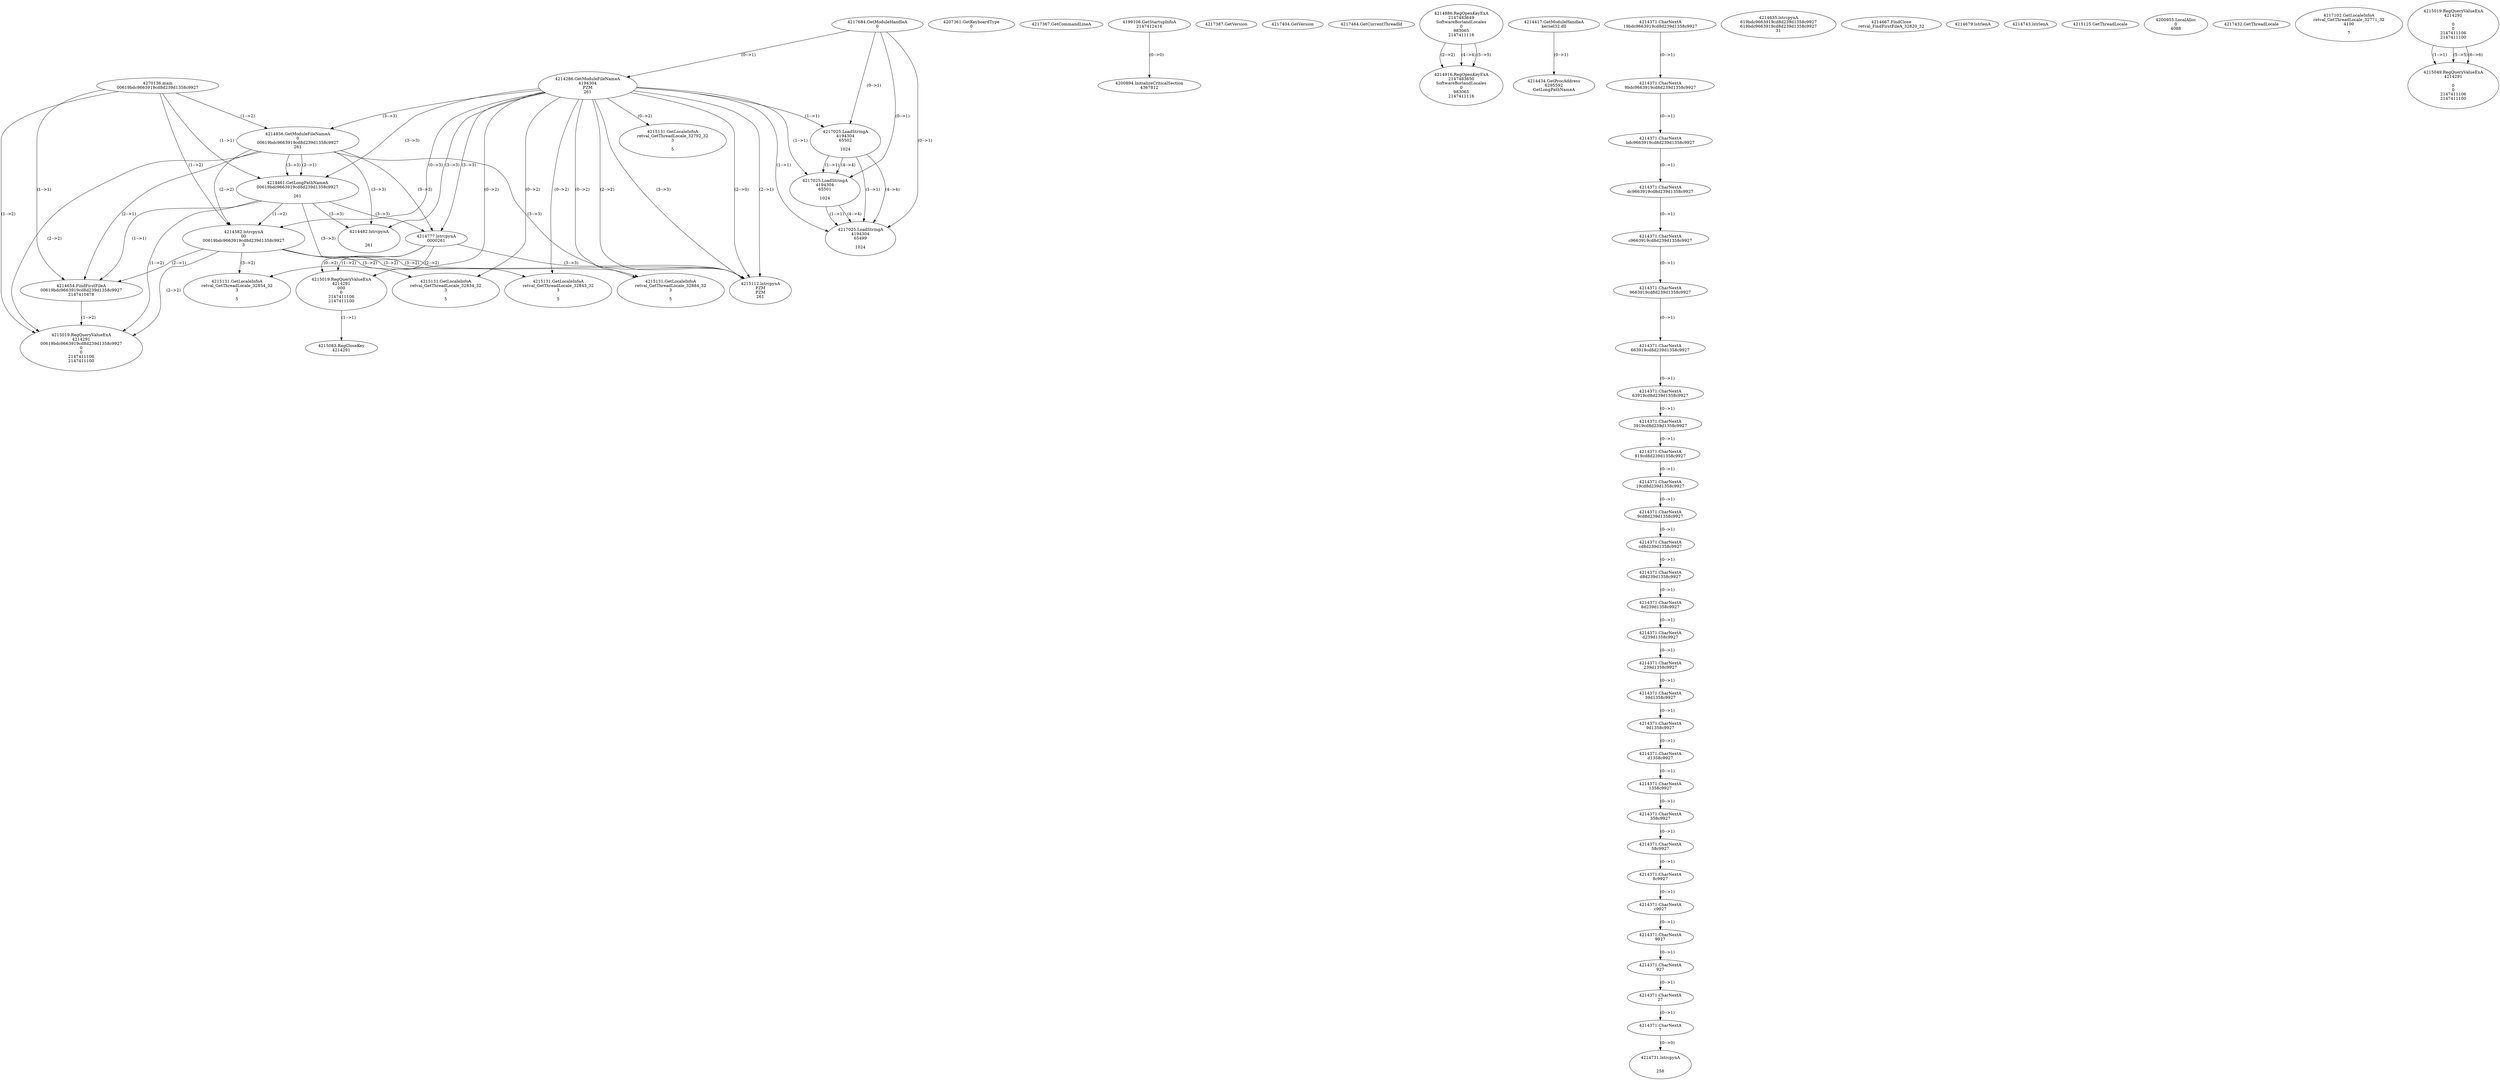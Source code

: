 // Global SCDG with merge call
digraph {
	0 [label="4270136.main
00619bdc9663919cd8d239d1358c9927"]
	1 [label="4217684.GetModuleHandleA
0"]
	2 [label="4207361.GetKeyboardType
0"]
	3 [label="4217367.GetCommandLineA
"]
	4 [label="4199106.GetStartupInfoA
2147412416"]
	5 [label="4217387.GetVersion
"]
	6 [label="4217404.GetVersion
"]
	7 [label="4217464.GetCurrentThreadId
"]
	8 [label="4214286.GetModuleFileNameA
4194304
PZM
261"]
	1 -> 8 [label="(0-->1)"]
	9 [label="4214856.GetModuleFileNameA
0
00619bdc9663919cd8d239d1358c9927
261"]
	0 -> 9 [label="(1-->2)"]
	8 -> 9 [label="(3-->3)"]
	10 [label="4214886.RegOpenKeyExA
2147483649
Software\Borland\Locales
0
983065
2147411116"]
	11 [label="4214417.GetModuleHandleA
kernel32.dll"]
	12 [label="4214434.GetProcAddress
6295592
GetLongPathNameA"]
	11 -> 12 [label="(0-->1)"]
	13 [label="4214461.GetLongPathNameA
00619bdc9663919cd8d239d1358c9927

261"]
	0 -> 13 [label="(1-->1)"]
	9 -> 13 [label="(2-->1)"]
	8 -> 13 [label="(3-->3)"]
	9 -> 13 [label="(3-->3)"]
	14 [label="4214582.lstrcpynA
00
00619bdc9663919cd8d239d1358c9927
3"]
	0 -> 14 [label="(1-->2)"]
	9 -> 14 [label="(2-->2)"]
	13 -> 14 [label="(1-->2)"]
	8 -> 14 [label="(0-->3)"]
	15 [label="4214371.CharNextA
19bdc9663919cd8d239d1358c9927"]
	16 [label="4214371.CharNextA
9bdc9663919cd8d239d1358c9927"]
	15 -> 16 [label="(0-->1)"]
	17 [label="4214371.CharNextA
bdc9663919cd8d239d1358c9927"]
	16 -> 17 [label="(0-->1)"]
	18 [label="4214371.CharNextA
dc9663919cd8d239d1358c9927"]
	17 -> 18 [label="(0-->1)"]
	19 [label="4214371.CharNextA
c9663919cd8d239d1358c9927"]
	18 -> 19 [label="(0-->1)"]
	20 [label="4214371.CharNextA
9663919cd8d239d1358c9927"]
	19 -> 20 [label="(0-->1)"]
	21 [label="4214371.CharNextA
663919cd8d239d1358c9927"]
	20 -> 21 [label="(0-->1)"]
	22 [label="4214371.CharNextA
63919cd8d239d1358c9927"]
	21 -> 22 [label="(0-->1)"]
	23 [label="4214371.CharNextA
3919cd8d239d1358c9927"]
	22 -> 23 [label="(0-->1)"]
	24 [label="4214371.CharNextA
919cd8d239d1358c9927"]
	23 -> 24 [label="(0-->1)"]
	25 [label="4214371.CharNextA
19cd8d239d1358c9927"]
	24 -> 25 [label="(0-->1)"]
	26 [label="4214371.CharNextA
9cd8d239d1358c9927"]
	25 -> 26 [label="(0-->1)"]
	27 [label="4214371.CharNextA
cd8d239d1358c9927"]
	26 -> 27 [label="(0-->1)"]
	28 [label="4214371.CharNextA
d8d239d1358c9927"]
	27 -> 28 [label="(0-->1)"]
	29 [label="4214371.CharNextA
8d239d1358c9927"]
	28 -> 29 [label="(0-->1)"]
	30 [label="4214371.CharNextA
d239d1358c9927"]
	29 -> 30 [label="(0-->1)"]
	31 [label="4214371.CharNextA
239d1358c9927"]
	30 -> 31 [label="(0-->1)"]
	32 [label="4214371.CharNextA
39d1358c9927"]
	31 -> 32 [label="(0-->1)"]
	33 [label="4214371.CharNextA
9d1358c9927"]
	32 -> 33 [label="(0-->1)"]
	34 [label="4214371.CharNextA
d1358c9927"]
	33 -> 34 [label="(0-->1)"]
	35 [label="4214371.CharNextA
1358c9927"]
	34 -> 35 [label="(0-->1)"]
	36 [label="4214371.CharNextA
358c9927"]
	35 -> 36 [label="(0-->1)"]
	37 [label="4214371.CharNextA
58c9927"]
	36 -> 37 [label="(0-->1)"]
	38 [label="4214371.CharNextA
8c9927"]
	37 -> 38 [label="(0-->1)"]
	39 [label="4214371.CharNextA
c9927"]
	38 -> 39 [label="(0-->1)"]
	40 [label="4214371.CharNextA
9927"]
	39 -> 40 [label="(0-->1)"]
	41 [label="4214371.CharNextA
927"]
	40 -> 41 [label="(0-->1)"]
	42 [label="4214371.CharNextA
27"]
	41 -> 42 [label="(0-->1)"]
	43 [label="4214371.CharNextA
7"]
	42 -> 43 [label="(0-->1)"]
	44 [label="4214635.lstrcpynA
619bdc9663919cd8d239d1358c9927
619bdc9663919cd8d239d1358c9927
31"]
	45 [label="4214654.FindFirstFileA
00619bdc9663919cd8d239d1358c9927
2147410478"]
	0 -> 45 [label="(1-->1)"]
	9 -> 45 [label="(2-->1)"]
	13 -> 45 [label="(1-->1)"]
	14 -> 45 [label="(2-->1)"]
	46 [label="4214667.FindClose
retval_FindFirstFileA_32820_32"]
	47 [label="4214679.lstrlenA
"]
	48 [label="4214731.lstrcpynA


258"]
	43 -> 48 [label="(0-->0)"]
	49 [label="4214743.lstrlenA
"]
	50 [label="4214777.lstrcpynA
00\
00\
261"]
	8 -> 50 [label="(3-->3)"]
	9 -> 50 [label="(3-->3)"]
	13 -> 50 [label="(3-->3)"]
	51 [label="4215019.RegQueryValueExA
4214291
00\
0
0
2147411106
2147411100"]
	50 -> 51 [label="(1-->2)"]
	50 -> 51 [label="(2-->2)"]
	50 -> 51 [label="(0-->2)"]
	52 [label="4215083.RegCloseKey
4214291"]
	51 -> 52 [label="(1-->1)"]
	53 [label="4215112.lstrcpynA
PZM
PZM
261"]
	8 -> 53 [label="(2-->1)"]
	8 -> 53 [label="(2-->2)"]
	8 -> 53 [label="(3-->3)"]
	9 -> 53 [label="(3-->3)"]
	13 -> 53 [label="(3-->3)"]
	50 -> 53 [label="(3-->3)"]
	8 -> 53 [label="(2-->0)"]
	54 [label="4215125.GetThreadLocale
"]
	55 [label="4215131.GetLocaleInfoA
retval_GetThreadLocale_32843_32
3

5"]
	8 -> 55 [label="(0-->2)"]
	14 -> 55 [label="(3-->2)"]
	56 [label="4217025.LoadStringA
4194304
65502

1024"]
	1 -> 56 [label="(0-->1)"]
	8 -> 56 [label="(1-->1)"]
	57 [label="4214916.RegOpenKeyExA
2147483650
Software\Borland\Locales
0
983065
2147411116"]
	10 -> 57 [label="(2-->2)"]
	10 -> 57 [label="(4-->4)"]
	10 -> 57 [label="(5-->5)"]
	58 [label="4215019.RegQueryValueExA
4214291
00619bdc9663919cd8d239d1358c9927
0
0
2147411106
2147411100"]
	0 -> 58 [label="(1-->2)"]
	9 -> 58 [label="(2-->2)"]
	13 -> 58 [label="(1-->2)"]
	14 -> 58 [label="(2-->2)"]
	45 -> 58 [label="(1-->2)"]
	59 [label="4215131.GetLocaleInfoA
retval_GetThreadLocale_32854_32
3

5"]
	8 -> 59 [label="(0-->2)"]
	14 -> 59 [label="(3-->2)"]
	60 [label="4217025.LoadStringA
4194304
65501

1024"]
	1 -> 60 [label="(0-->1)"]
	8 -> 60 [label="(1-->1)"]
	56 -> 60 [label="(1-->1)"]
	56 -> 60 [label="(4-->4)"]
	61 [label="4200894.InitializeCriticalSection
4367812"]
	4 -> 61 [label="(0-->0)"]
	62 [label="4200955.LocalAlloc
0
4088"]
	63 [label="4217025.LoadStringA
4194304
65499

1024"]
	1 -> 63 [label="(0-->1)"]
	8 -> 63 [label="(1-->1)"]
	56 -> 63 [label="(1-->1)"]
	60 -> 63 [label="(1-->1)"]
	56 -> 63 [label="(4-->4)"]
	60 -> 63 [label="(4-->4)"]
	64 [label="4215131.GetLocaleInfoA
retval_GetThreadLocale_32834_32
3

5"]
	8 -> 64 [label="(0-->2)"]
	14 -> 64 [label="(3-->2)"]
	65 [label="4217432.GetThreadLocale
"]
	66 [label="4217102.GetLocaleInfoA
retval_GetThreadLocale_32771_32
4100

7"]
	67 [label="4215131.GetLocaleInfoA
retval_GetThreadLocale_32884_32
3

5"]
	8 -> 67 [label="(0-->2)"]
	14 -> 67 [label="(3-->2)"]
	68 [label="4214482.lstrcpynA


261"]
	8 -> 68 [label="(3-->3)"]
	9 -> 68 [label="(3-->3)"]
	13 -> 68 [label="(3-->3)"]
	69 [label="4215019.RegQueryValueExA
4214291

0
0
2147411106
2147411100"]
	70 [label="4215049.RegQueryValueExA
4214291

0
0
2147411106
2147411100"]
	69 -> 70 [label="(1-->1)"]
	69 -> 70 [label="(5-->5)"]
	69 -> 70 [label="(6-->6)"]
	71 [label="4215131.GetLocaleInfoA
retval_GetThreadLocale_32792_32
3

5"]
	8 -> 71 [label="(0-->2)"]
}
